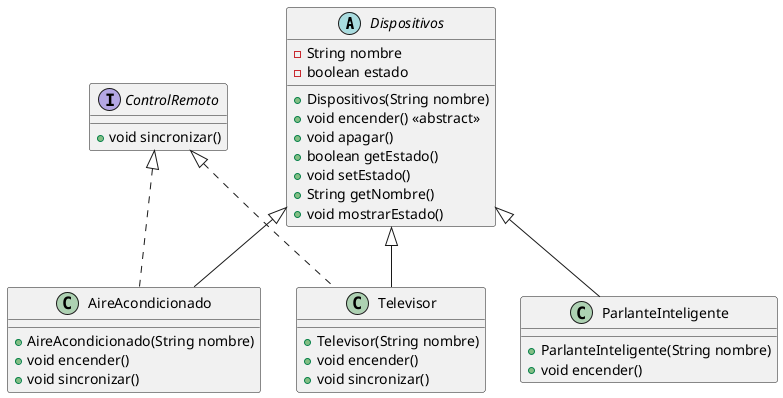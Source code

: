 @startuml
abstract class Dispositivos {
    - String nombre
    - boolean estado
    + Dispositivos(String nombre)
    + void encender() <<abstract>>
    + void apagar()
    + boolean getEstado()
    + void setEstado()
    + String getNombre()
    + void mostrarEstado()
}

interface ControlRemoto {
    + void sincronizar()
}

class Televisor {
    + Televisor(String nombre)
    + void encender()
    + void sincronizar()
}

class ParlanteInteligente {
    + ParlanteInteligente(String nombre)
    + void encender()
}

class AireAcondicionado {
    + AireAcondicionado(String nombre)
    + void encender()
    + void sincronizar()
}

Dispositivos <|-- Televisor
Dispositivos <|-- ParlanteInteligente
Dispositivos <|-- AireAcondicionado
ControlRemoto <|.. Televisor
ControlRemoto <|.. AireAcondicionado
@enduml
